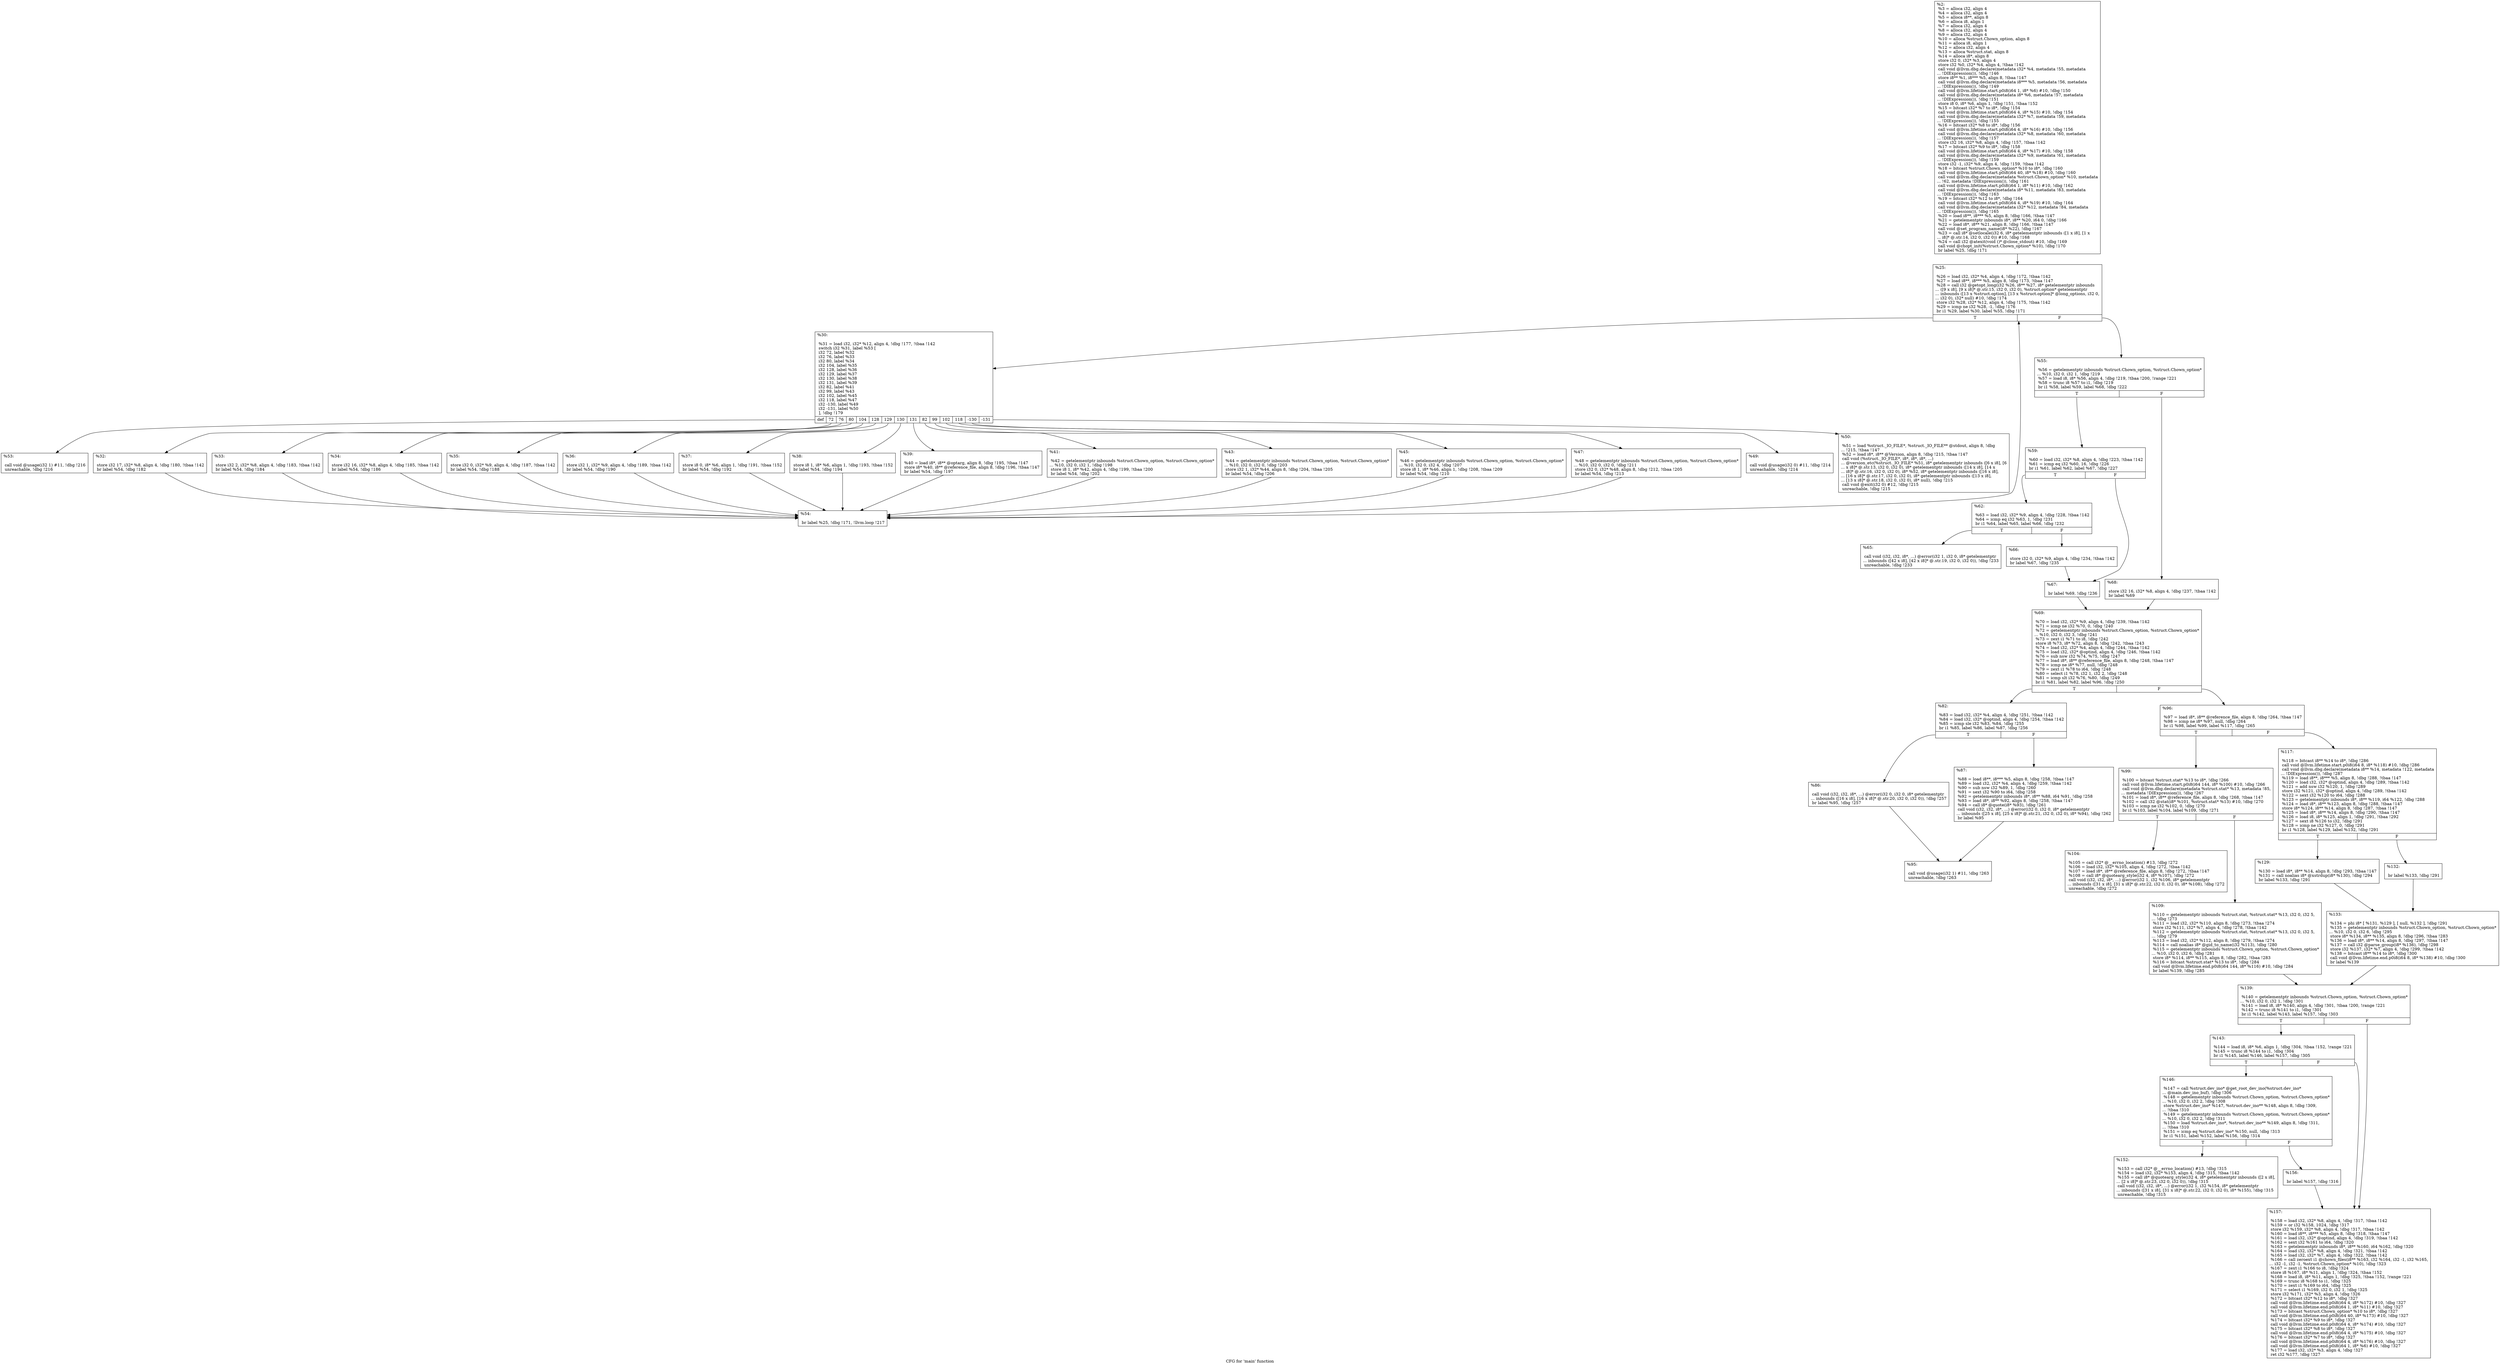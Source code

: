 digraph "CFG for 'main' function" {
	label="CFG for 'main' function";

	Node0x19908a0 [shape=record,label="{%2:\l  %3 = alloca i32, align 4\l  %4 = alloca i32, align 4\l  %5 = alloca i8**, align 8\l  %6 = alloca i8, align 1\l  %7 = alloca i32, align 4\l  %8 = alloca i32, align 4\l  %9 = alloca i32, align 4\l  %10 = alloca %struct.Chown_option, align 8\l  %11 = alloca i8, align 1\l  %12 = alloca i32, align 4\l  %13 = alloca %struct.stat, align 8\l  %14 = alloca i8*, align 8\l  store i32 0, i32* %3, align 4\l  store i32 %0, i32* %4, align 4, !tbaa !142\l  call void @llvm.dbg.declare(metadata i32* %4, metadata !55, metadata\l... !DIExpression()), !dbg !146\l  store i8** %1, i8*** %5, align 8, !tbaa !147\l  call void @llvm.dbg.declare(metadata i8*** %5, metadata !56, metadata\l... !DIExpression()), !dbg !149\l  call void @llvm.lifetime.start.p0i8(i64 1, i8* %6) #10, !dbg !150\l  call void @llvm.dbg.declare(metadata i8* %6, metadata !57, metadata\l... !DIExpression()), !dbg !151\l  store i8 0, i8* %6, align 1, !dbg !151, !tbaa !152\l  %15 = bitcast i32* %7 to i8*, !dbg !154\l  call void @llvm.lifetime.start.p0i8(i64 4, i8* %15) #10, !dbg !154\l  call void @llvm.dbg.declare(metadata i32* %7, metadata !59, metadata\l... !DIExpression()), !dbg !155\l  %16 = bitcast i32* %8 to i8*, !dbg !156\l  call void @llvm.lifetime.start.p0i8(i64 4, i8* %16) #10, !dbg !156\l  call void @llvm.dbg.declare(metadata i32* %8, metadata !60, metadata\l... !DIExpression()), !dbg !157\l  store i32 16, i32* %8, align 4, !dbg !157, !tbaa !142\l  %17 = bitcast i32* %9 to i8*, !dbg !158\l  call void @llvm.lifetime.start.p0i8(i64 4, i8* %17) #10, !dbg !158\l  call void @llvm.dbg.declare(metadata i32* %9, metadata !61, metadata\l... !DIExpression()), !dbg !159\l  store i32 -1, i32* %9, align 4, !dbg !159, !tbaa !142\l  %18 = bitcast %struct.Chown_option* %10 to i8*, !dbg !160\l  call void @llvm.lifetime.start.p0i8(i64 40, i8* %18) #10, !dbg !160\l  call void @llvm.dbg.declare(metadata %struct.Chown_option* %10, metadata\l... !62, metadata !DIExpression()), !dbg !161\l  call void @llvm.lifetime.start.p0i8(i64 1, i8* %11) #10, !dbg !162\l  call void @llvm.dbg.declare(metadata i8* %11, metadata !83, metadata\l... !DIExpression()), !dbg !163\l  %19 = bitcast i32* %12 to i8*, !dbg !164\l  call void @llvm.lifetime.start.p0i8(i64 4, i8* %19) #10, !dbg !164\l  call void @llvm.dbg.declare(metadata i32* %12, metadata !84, metadata\l... !DIExpression()), !dbg !165\l  %20 = load i8**, i8*** %5, align 8, !dbg !166, !tbaa !147\l  %21 = getelementptr inbounds i8*, i8** %20, i64 0, !dbg !166\l  %22 = load i8*, i8** %21, align 8, !dbg !166, !tbaa !147\l  call void @set_program_name(i8* %22), !dbg !167\l  %23 = call i8* @setlocale(i32 6, i8* getelementptr inbounds ([1 x i8], [1 x\l... i8]* @.str.14, i32 0, i32 0)) #10, !dbg !168\l  %24 = call i32 @atexit(void ()* @close_stdout) #10, !dbg !169\l  call void @chopt_init(%struct.Chown_option* %10), !dbg !170\l  br label %25, !dbg !171\l}"];
	Node0x19908a0 -> Node0x1990a60;
	Node0x1990a60 [shape=record,label="{%25:\l\l  %26 = load i32, i32* %4, align 4, !dbg !172, !tbaa !142\l  %27 = load i8**, i8*** %5, align 8, !dbg !173, !tbaa !147\l  %28 = call i32 @getopt_long(i32 %26, i8** %27, i8* getelementptr inbounds\l... ([9 x i8], [9 x i8]* @.str.15, i32 0, i32 0), %struct.option* getelementptr\l... inbounds ([13 x %struct.option], [13 x %struct.option]* @long_options, i32 0,\l... i32 0), i32* null) #10, !dbg !174\l  store i32 %28, i32* %12, align 4, !dbg !175, !tbaa !142\l  %29 = icmp ne i32 %28, -1, !dbg !176\l  br i1 %29, label %30, label %55, !dbg !171\l|{<s0>T|<s1>F}}"];
	Node0x1990a60:s0 -> Node0x1990ab0;
	Node0x1990a60:s1 -> Node0x1991000;
	Node0x1990ab0 [shape=record,label="{%30:\l\l  %31 = load i32, i32* %12, align 4, !dbg !177, !tbaa !142\l  switch i32 %31, label %53 [\l    i32 72, label %32\l    i32 76, label %33\l    i32 80, label %34\l    i32 104, label %35\l    i32 128, label %36\l    i32 129, label %37\l    i32 130, label %38\l    i32 131, label %39\l    i32 82, label %41\l    i32 99, label %43\l    i32 102, label %45\l    i32 118, label %47\l    i32 -130, label %49\l    i32 -131, label %50\l  ], !dbg !179\l|{<s0>def|<s1>72|<s2>76|<s3>80|<s4>104|<s5>128|<s6>129|<s7>130|<s8>131|<s9>82|<s10>99|<s11>102|<s12>118|<s13>-130|<s14>-131}}"];
	Node0x1990ab0:s0 -> Node0x1990f60;
	Node0x1990ab0:s1 -> Node0x1990b00;
	Node0x1990ab0:s2 -> Node0x1990b50;
	Node0x1990ab0:s3 -> Node0x1990ba0;
	Node0x1990ab0:s4 -> Node0x1990bf0;
	Node0x1990ab0:s5 -> Node0x1990c40;
	Node0x1990ab0:s6 -> Node0x1990c90;
	Node0x1990ab0:s7 -> Node0x1990ce0;
	Node0x1990ab0:s8 -> Node0x1990d30;
	Node0x1990ab0:s9 -> Node0x1990d80;
	Node0x1990ab0:s10 -> Node0x1990dd0;
	Node0x1990ab0:s11 -> Node0x1990e20;
	Node0x1990ab0:s12 -> Node0x1990e70;
	Node0x1990ab0:s13 -> Node0x1990ec0;
	Node0x1990ab0:s14 -> Node0x1990f10;
	Node0x1990b00 [shape=record,label="{%32:\l\l  store i32 17, i32* %8, align 4, !dbg !180, !tbaa !142\l  br label %54, !dbg !182\l}"];
	Node0x1990b00 -> Node0x1990fb0;
	Node0x1990b50 [shape=record,label="{%33:\l\l  store i32 2, i32* %8, align 4, !dbg !183, !tbaa !142\l  br label %54, !dbg !184\l}"];
	Node0x1990b50 -> Node0x1990fb0;
	Node0x1990ba0 [shape=record,label="{%34:\l\l  store i32 16, i32* %8, align 4, !dbg !185, !tbaa !142\l  br label %54, !dbg !186\l}"];
	Node0x1990ba0 -> Node0x1990fb0;
	Node0x1990bf0 [shape=record,label="{%35:\l\l  store i32 0, i32* %9, align 4, !dbg !187, !tbaa !142\l  br label %54, !dbg !188\l}"];
	Node0x1990bf0 -> Node0x1990fb0;
	Node0x1990c40 [shape=record,label="{%36:\l\l  store i32 1, i32* %9, align 4, !dbg !189, !tbaa !142\l  br label %54, !dbg !190\l}"];
	Node0x1990c40 -> Node0x1990fb0;
	Node0x1990c90 [shape=record,label="{%37:\l\l  store i8 0, i8* %6, align 1, !dbg !191, !tbaa !152\l  br label %54, !dbg !192\l}"];
	Node0x1990c90 -> Node0x1990fb0;
	Node0x1990ce0 [shape=record,label="{%38:\l\l  store i8 1, i8* %6, align 1, !dbg !193, !tbaa !152\l  br label %54, !dbg !194\l}"];
	Node0x1990ce0 -> Node0x1990fb0;
	Node0x1990d30 [shape=record,label="{%39:\l\l  %40 = load i8*, i8** @optarg, align 8, !dbg !195, !tbaa !147\l  store i8* %40, i8** @reference_file, align 8, !dbg !196, !tbaa !147\l  br label %54, !dbg !197\l}"];
	Node0x1990d30 -> Node0x1990fb0;
	Node0x1990d80 [shape=record,label="{%41:\l\l  %42 = getelementptr inbounds %struct.Chown_option, %struct.Chown_option*\l... %10, i32 0, i32 1, !dbg !198\l  store i8 1, i8* %42, align 4, !dbg !199, !tbaa !200\l  br label %54, !dbg !202\l}"];
	Node0x1990d80 -> Node0x1990fb0;
	Node0x1990dd0 [shape=record,label="{%43:\l\l  %44 = getelementptr inbounds %struct.Chown_option, %struct.Chown_option*\l... %10, i32 0, i32 0, !dbg !203\l  store i32 1, i32* %44, align 8, !dbg !204, !tbaa !205\l  br label %54, !dbg !206\l}"];
	Node0x1990dd0 -> Node0x1990fb0;
	Node0x1990e20 [shape=record,label="{%45:\l\l  %46 = getelementptr inbounds %struct.Chown_option, %struct.Chown_option*\l... %10, i32 0, i32 4, !dbg !207\l  store i8 1, i8* %46, align 1, !dbg !208, !tbaa !209\l  br label %54, !dbg !210\l}"];
	Node0x1990e20 -> Node0x1990fb0;
	Node0x1990e70 [shape=record,label="{%47:\l\l  %48 = getelementptr inbounds %struct.Chown_option, %struct.Chown_option*\l... %10, i32 0, i32 0, !dbg !211\l  store i32 0, i32* %48, align 8, !dbg !212, !tbaa !205\l  br label %54, !dbg !213\l}"];
	Node0x1990e70 -> Node0x1990fb0;
	Node0x1990ec0 [shape=record,label="{%49:\l\l  call void @usage(i32 0) #11, !dbg !214\l  unreachable, !dbg !214\l}"];
	Node0x1990f10 [shape=record,label="{%50:\l\l  %51 = load %struct._IO_FILE*, %struct._IO_FILE** @stdout, align 8, !dbg\l... !215, !tbaa !147\l  %52 = load i8*, i8** @Version, align 8, !dbg !215, !tbaa !147\l  call void (%struct._IO_FILE*, i8*, i8*, i8*, ...)\l... @version_etc(%struct._IO_FILE* %51, i8* getelementptr inbounds ([6 x i8], [6\l... x i8]* @.str.13, i32 0, i32 0), i8* getelementptr inbounds ([14 x i8], [14 x\l... i8]* @.str.16, i32 0, i32 0), i8* %52, i8* getelementptr inbounds ([16 x i8],\l... [16 x i8]* @.str.17, i32 0, i32 0), i8* getelementptr inbounds ([13 x i8],\l... [13 x i8]* @.str.18, i32 0, i32 0), i8* null), !dbg !215\l  call void @exit(i32 0) #12, !dbg !215\l  unreachable, !dbg !215\l}"];
	Node0x1990f60 [shape=record,label="{%53:\l\l  call void @usage(i32 1) #11, !dbg !216\l  unreachable, !dbg !216\l}"];
	Node0x1990fb0 [shape=record,label="{%54:\l\l  br label %25, !dbg !171, !llvm.loop !217\l}"];
	Node0x1990fb0 -> Node0x1990a60;
	Node0x1991000 [shape=record,label="{%55:\l\l  %56 = getelementptr inbounds %struct.Chown_option, %struct.Chown_option*\l... %10, i32 0, i32 1, !dbg !219\l  %57 = load i8, i8* %56, align 4, !dbg !219, !tbaa !200, !range !221\l  %58 = trunc i8 %57 to i1, !dbg !219\l  br i1 %58, label %59, label %68, !dbg !222\l|{<s0>T|<s1>F}}"];
	Node0x1991000:s0 -> Node0x1991050;
	Node0x1991000:s1 -> Node0x19911e0;
	Node0x1991050 [shape=record,label="{%59:\l\l  %60 = load i32, i32* %8, align 4, !dbg !223, !tbaa !142\l  %61 = icmp eq i32 %60, 16, !dbg !226\l  br i1 %61, label %62, label %67, !dbg !227\l|{<s0>T|<s1>F}}"];
	Node0x1991050:s0 -> Node0x19910a0;
	Node0x1991050:s1 -> Node0x1991190;
	Node0x19910a0 [shape=record,label="{%62:\l\l  %63 = load i32, i32* %9, align 4, !dbg !228, !tbaa !142\l  %64 = icmp eq i32 %63, 1, !dbg !231\l  br i1 %64, label %65, label %66, !dbg !232\l|{<s0>T|<s1>F}}"];
	Node0x19910a0:s0 -> Node0x19910f0;
	Node0x19910a0:s1 -> Node0x1991140;
	Node0x19910f0 [shape=record,label="{%65:\l\l  call void (i32, i32, i8*, ...) @error(i32 1, i32 0, i8* getelementptr\l... inbounds ([42 x i8], [42 x i8]* @.str.19, i32 0, i32 0)), !dbg !233\l  unreachable, !dbg !233\l}"];
	Node0x1991140 [shape=record,label="{%66:\l\l  store i32 0, i32* %9, align 4, !dbg !234, !tbaa !142\l  br label %67, !dbg !235\l}"];
	Node0x1991140 -> Node0x1991190;
	Node0x1991190 [shape=record,label="{%67:\l\l  br label %69, !dbg !236\l}"];
	Node0x1991190 -> Node0x1991230;
	Node0x19911e0 [shape=record,label="{%68:\l\l  store i32 16, i32* %8, align 4, !dbg !237, !tbaa !142\l  br label %69\l}"];
	Node0x19911e0 -> Node0x1991230;
	Node0x1991230 [shape=record,label="{%69:\l\l  %70 = load i32, i32* %9, align 4, !dbg !239, !tbaa !142\l  %71 = icmp ne i32 %70, 0, !dbg !240\l  %72 = getelementptr inbounds %struct.Chown_option, %struct.Chown_option*\l... %10, i32 0, i32 3, !dbg !241\l  %73 = zext i1 %71 to i8, !dbg !242\l  store i8 %73, i8* %72, align 8, !dbg !242, !tbaa !243\l  %74 = load i32, i32* %4, align 4, !dbg !244, !tbaa !142\l  %75 = load i32, i32* @optind, align 4, !dbg !246, !tbaa !142\l  %76 = sub nsw i32 %74, %75, !dbg !247\l  %77 = load i8*, i8** @reference_file, align 8, !dbg !248, !tbaa !147\l  %78 = icmp ne i8* %77, null, !dbg !248\l  %79 = zext i1 %78 to i64, !dbg !248\l  %80 = select i1 %78, i32 1, i32 2, !dbg !248\l  %81 = icmp slt i32 %76, %80, !dbg !249\l  br i1 %81, label %82, label %96, !dbg !250\l|{<s0>T|<s1>F}}"];
	Node0x1991230:s0 -> Node0x1991280;
	Node0x1991230:s1 -> Node0x19913c0;
	Node0x1991280 [shape=record,label="{%82:\l\l  %83 = load i32, i32* %4, align 4, !dbg !251, !tbaa !142\l  %84 = load i32, i32* @optind, align 4, !dbg !254, !tbaa !142\l  %85 = icmp sle i32 %83, %84, !dbg !255\l  br i1 %85, label %86, label %87, !dbg !256\l|{<s0>T|<s1>F}}"];
	Node0x1991280:s0 -> Node0x19912d0;
	Node0x1991280:s1 -> Node0x1991320;
	Node0x19912d0 [shape=record,label="{%86:\l\l  call void (i32, i32, i8*, ...) @error(i32 0, i32 0, i8* getelementptr\l... inbounds ([16 x i8], [16 x i8]* @.str.20, i32 0, i32 0)), !dbg !257\l  br label %95, !dbg !257\l}"];
	Node0x19912d0 -> Node0x1991370;
	Node0x1991320 [shape=record,label="{%87:\l\l  %88 = load i8**, i8*** %5, align 8, !dbg !258, !tbaa !147\l  %89 = load i32, i32* %4, align 4, !dbg !259, !tbaa !142\l  %90 = sub nsw i32 %89, 1, !dbg !260\l  %91 = sext i32 %90 to i64, !dbg !258\l  %92 = getelementptr inbounds i8*, i8** %88, i64 %91, !dbg !258\l  %93 = load i8*, i8** %92, align 8, !dbg !258, !tbaa !147\l  %94 = call i8* @quote(i8* %93), !dbg !261\l  call void (i32, i32, i8*, ...) @error(i32 0, i32 0, i8* getelementptr\l... inbounds ([25 x i8], [25 x i8]* @.str.21, i32 0, i32 0), i8* %94), !dbg !262\l  br label %95\l}"];
	Node0x1991320 -> Node0x1991370;
	Node0x1991370 [shape=record,label="{%95:\l\l  call void @usage(i32 1) #11, !dbg !263\l  unreachable, !dbg !263\l}"];
	Node0x19913c0 [shape=record,label="{%96:\l\l  %97 = load i8*, i8** @reference_file, align 8, !dbg !264, !tbaa !147\l  %98 = icmp ne i8* %97, null, !dbg !264\l  br i1 %98, label %99, label %117, !dbg !265\l|{<s0>T|<s1>F}}"];
	Node0x19913c0:s0 -> Node0x1991410;
	Node0x19913c0:s1 -> Node0x1991500;
	Node0x1991410 [shape=record,label="{%99:\l\l  %100 = bitcast %struct.stat* %13 to i8*, !dbg !266\l  call void @llvm.lifetime.start.p0i8(i64 144, i8* %100) #10, !dbg !266\l  call void @llvm.dbg.declare(metadata %struct.stat* %13, metadata !85,\l... metadata !DIExpression()), !dbg !267\l  %101 = load i8*, i8** @reference_file, align 8, !dbg !268, !tbaa !147\l  %102 = call i32 @stat(i8* %101, %struct.stat* %13) #10, !dbg !270\l  %103 = icmp ne i32 %102, 0, !dbg !270\l  br i1 %103, label %104, label %109, !dbg !271\l|{<s0>T|<s1>F}}"];
	Node0x1991410:s0 -> Node0x1991460;
	Node0x1991410:s1 -> Node0x19914b0;
	Node0x1991460 [shape=record,label="{%104:\l\l  %105 = call i32* @__errno_location() #13, !dbg !272\l  %106 = load i32, i32* %105, align 4, !dbg !272, !tbaa !142\l  %107 = load i8*, i8** @reference_file, align 8, !dbg !272, !tbaa !147\l  %108 = call i8* @quotearg_style(i32 4, i8* %107), !dbg !272\l  call void (i32, i32, i8*, ...) @error(i32 1, i32 %106, i8* getelementptr\l... inbounds ([31 x i8], [31 x i8]* @.str.22, i32 0, i32 0), i8* %108), !dbg !272\l  unreachable, !dbg !272\l}"];
	Node0x19914b0 [shape=record,label="{%109:\l\l  %110 = getelementptr inbounds %struct.stat, %struct.stat* %13, i32 0, i32 5,\l... !dbg !273\l  %111 = load i32, i32* %110, align 8, !dbg !273, !tbaa !274\l  store i32 %111, i32* %7, align 4, !dbg !278, !tbaa !142\l  %112 = getelementptr inbounds %struct.stat, %struct.stat* %13, i32 0, i32 5,\l... !dbg !279\l  %113 = load i32, i32* %112, align 8, !dbg !279, !tbaa !274\l  %114 = call noalias i8* @gid_to_name(i32 %113), !dbg !280\l  %115 = getelementptr inbounds %struct.Chown_option, %struct.Chown_option*\l... %10, i32 0, i32 6, !dbg !281\l  store i8* %114, i8** %115, align 8, !dbg !282, !tbaa !283\l  %116 = bitcast %struct.stat* %13 to i8*, !dbg !284\l  call void @llvm.lifetime.end.p0i8(i64 144, i8* %116) #10, !dbg !284\l  br label %139, !dbg !285\l}"];
	Node0x19914b0 -> Node0x1991640;
	Node0x1991500 [shape=record,label="{%117:\l\l  %118 = bitcast i8** %14 to i8*, !dbg !286\l  call void @llvm.lifetime.start.p0i8(i64 8, i8* %118) #10, !dbg !286\l  call void @llvm.dbg.declare(metadata i8** %14, metadata !122, metadata\l... !DIExpression()), !dbg !287\l  %119 = load i8**, i8*** %5, align 8, !dbg !288, !tbaa !147\l  %120 = load i32, i32* @optind, align 4, !dbg !289, !tbaa !142\l  %121 = add nsw i32 %120, 1, !dbg !289\l  store i32 %121, i32* @optind, align 4, !dbg !289, !tbaa !142\l  %122 = sext i32 %120 to i64, !dbg !288\l  %123 = getelementptr inbounds i8*, i8** %119, i64 %122, !dbg !288\l  %124 = load i8*, i8** %123, align 8, !dbg !288, !tbaa !147\l  store i8* %124, i8** %14, align 8, !dbg !287, !tbaa !147\l  %125 = load i8*, i8** %14, align 8, !dbg !290, !tbaa !147\l  %126 = load i8, i8* %125, align 1, !dbg !291, !tbaa !292\l  %127 = sext i8 %126 to i32, !dbg !291\l  %128 = icmp ne i32 %127, 0, !dbg !291\l  br i1 %128, label %129, label %132, !dbg !291\l|{<s0>T|<s1>F}}"];
	Node0x1991500:s0 -> Node0x1991550;
	Node0x1991500:s1 -> Node0x19915a0;
	Node0x1991550 [shape=record,label="{%129:\l\l  %130 = load i8*, i8** %14, align 8, !dbg !293, !tbaa !147\l  %131 = call noalias i8* @xstrdup(i8* %130), !dbg !294\l  br label %133, !dbg !291\l}"];
	Node0x1991550 -> Node0x19915f0;
	Node0x19915a0 [shape=record,label="{%132:\l\l  br label %133, !dbg !291\l}"];
	Node0x19915a0 -> Node0x19915f0;
	Node0x19915f0 [shape=record,label="{%133:\l\l  %134 = phi i8* [ %131, %129 ], [ null, %132 ], !dbg !291\l  %135 = getelementptr inbounds %struct.Chown_option, %struct.Chown_option*\l... %10, i32 0, i32 6, !dbg !295\l  store i8* %134, i8** %135, align 8, !dbg !296, !tbaa !283\l  %136 = load i8*, i8** %14, align 8, !dbg !297, !tbaa !147\l  %137 = call i32 @parse_group(i8* %136), !dbg !298\l  store i32 %137, i32* %7, align 4, !dbg !299, !tbaa !142\l  %138 = bitcast i8** %14 to i8*, !dbg !300\l  call void @llvm.lifetime.end.p0i8(i64 8, i8* %138) #10, !dbg !300\l  br label %139\l}"];
	Node0x19915f0 -> Node0x1991640;
	Node0x1991640 [shape=record,label="{%139:\l\l  %140 = getelementptr inbounds %struct.Chown_option, %struct.Chown_option*\l... %10, i32 0, i32 1, !dbg !301\l  %141 = load i8, i8* %140, align 4, !dbg !301, !tbaa !200, !range !221\l  %142 = trunc i8 %141 to i1, !dbg !301\l  br i1 %142, label %143, label %157, !dbg !303\l|{<s0>T|<s1>F}}"];
	Node0x1991640:s0 -> Node0x1991690;
	Node0x1991640:s1 -> Node0x19917d0;
	Node0x1991690 [shape=record,label="{%143:\l\l  %144 = load i8, i8* %6, align 1, !dbg !304, !tbaa !152, !range !221\l  %145 = trunc i8 %144 to i1, !dbg !304\l  br i1 %145, label %146, label %157, !dbg !305\l|{<s0>T|<s1>F}}"];
	Node0x1991690:s0 -> Node0x19916e0;
	Node0x1991690:s1 -> Node0x19917d0;
	Node0x19916e0 [shape=record,label="{%146:\l\l  %147 = call %struct.dev_ino* @get_root_dev_ino(%struct.dev_ino*\l... @main.dev_ino_buf), !dbg !306\l  %148 = getelementptr inbounds %struct.Chown_option, %struct.Chown_option*\l... %10, i32 0, i32 2, !dbg !308\l  store %struct.dev_ino* %147, %struct.dev_ino** %148, align 8, !dbg !309,\l... !tbaa !310\l  %149 = getelementptr inbounds %struct.Chown_option, %struct.Chown_option*\l... %10, i32 0, i32 2, !dbg !311\l  %150 = load %struct.dev_ino*, %struct.dev_ino** %149, align 8, !dbg !311,\l... !tbaa !310\l  %151 = icmp eq %struct.dev_ino* %150, null, !dbg !313\l  br i1 %151, label %152, label %156, !dbg !314\l|{<s0>T|<s1>F}}"];
	Node0x19916e0:s0 -> Node0x1991730;
	Node0x19916e0:s1 -> Node0x1991780;
	Node0x1991730 [shape=record,label="{%152:\l\l  %153 = call i32* @__errno_location() #13, !dbg !315\l  %154 = load i32, i32* %153, align 4, !dbg !315, !tbaa !142\l  %155 = call i8* @quotearg_style(i32 4, i8* getelementptr inbounds ([2 x i8],\l... [2 x i8]* @.str.23, i32 0, i32 0)), !dbg !315\l  call void (i32, i32, i8*, ...) @error(i32 1, i32 %154, i8* getelementptr\l... inbounds ([31 x i8], [31 x i8]* @.str.22, i32 0, i32 0), i8* %155), !dbg !315\l  unreachable, !dbg !315\l}"];
	Node0x1991780 [shape=record,label="{%156:\l\l  br label %157, !dbg !316\l}"];
	Node0x1991780 -> Node0x19917d0;
	Node0x19917d0 [shape=record,label="{%157:\l\l  %158 = load i32, i32* %8, align 4, !dbg !317, !tbaa !142\l  %159 = or i32 %158, 1024, !dbg !317\l  store i32 %159, i32* %8, align 4, !dbg !317, !tbaa !142\l  %160 = load i8**, i8*** %5, align 8, !dbg !318, !tbaa !147\l  %161 = load i32, i32* @optind, align 4, !dbg !319, !tbaa !142\l  %162 = sext i32 %161 to i64, !dbg !320\l  %163 = getelementptr inbounds i8*, i8** %160, i64 %162, !dbg !320\l  %164 = load i32, i32* %8, align 4, !dbg !321, !tbaa !142\l  %165 = load i32, i32* %7, align 4, !dbg !322, !tbaa !142\l  %166 = call zeroext i1 @chown_files(i8** %163, i32 %164, i32 -1, i32 %165,\l... i32 -1, i32 -1, %struct.Chown_option* %10), !dbg !323\l  %167 = zext i1 %166 to i8, !dbg !324\l  store i8 %167, i8* %11, align 1, !dbg !324, !tbaa !152\l  %168 = load i8, i8* %11, align 1, !dbg !325, !tbaa !152, !range !221\l  %169 = trunc i8 %168 to i1, !dbg !325\l  %170 = zext i1 %169 to i64, !dbg !325\l  %171 = select i1 %169, i32 0, i32 1, !dbg !325\l  store i32 %171, i32* %3, align 4, !dbg !326\l  %172 = bitcast i32* %12 to i8*, !dbg !327\l  call void @llvm.lifetime.end.p0i8(i64 4, i8* %172) #10, !dbg !327\l  call void @llvm.lifetime.end.p0i8(i64 1, i8* %11) #10, !dbg !327\l  %173 = bitcast %struct.Chown_option* %10 to i8*, !dbg !327\l  call void @llvm.lifetime.end.p0i8(i64 40, i8* %173) #10, !dbg !327\l  %174 = bitcast i32* %9 to i8*, !dbg !327\l  call void @llvm.lifetime.end.p0i8(i64 4, i8* %174) #10, !dbg !327\l  %175 = bitcast i32* %8 to i8*, !dbg !327\l  call void @llvm.lifetime.end.p0i8(i64 4, i8* %175) #10, !dbg !327\l  %176 = bitcast i32* %7 to i8*, !dbg !327\l  call void @llvm.lifetime.end.p0i8(i64 4, i8* %176) #10, !dbg !327\l  call void @llvm.lifetime.end.p0i8(i64 1, i8* %6) #10, !dbg !327\l  %177 = load i32, i32* %3, align 4, !dbg !327\l  ret i32 %177, !dbg !327\l}"];
}
